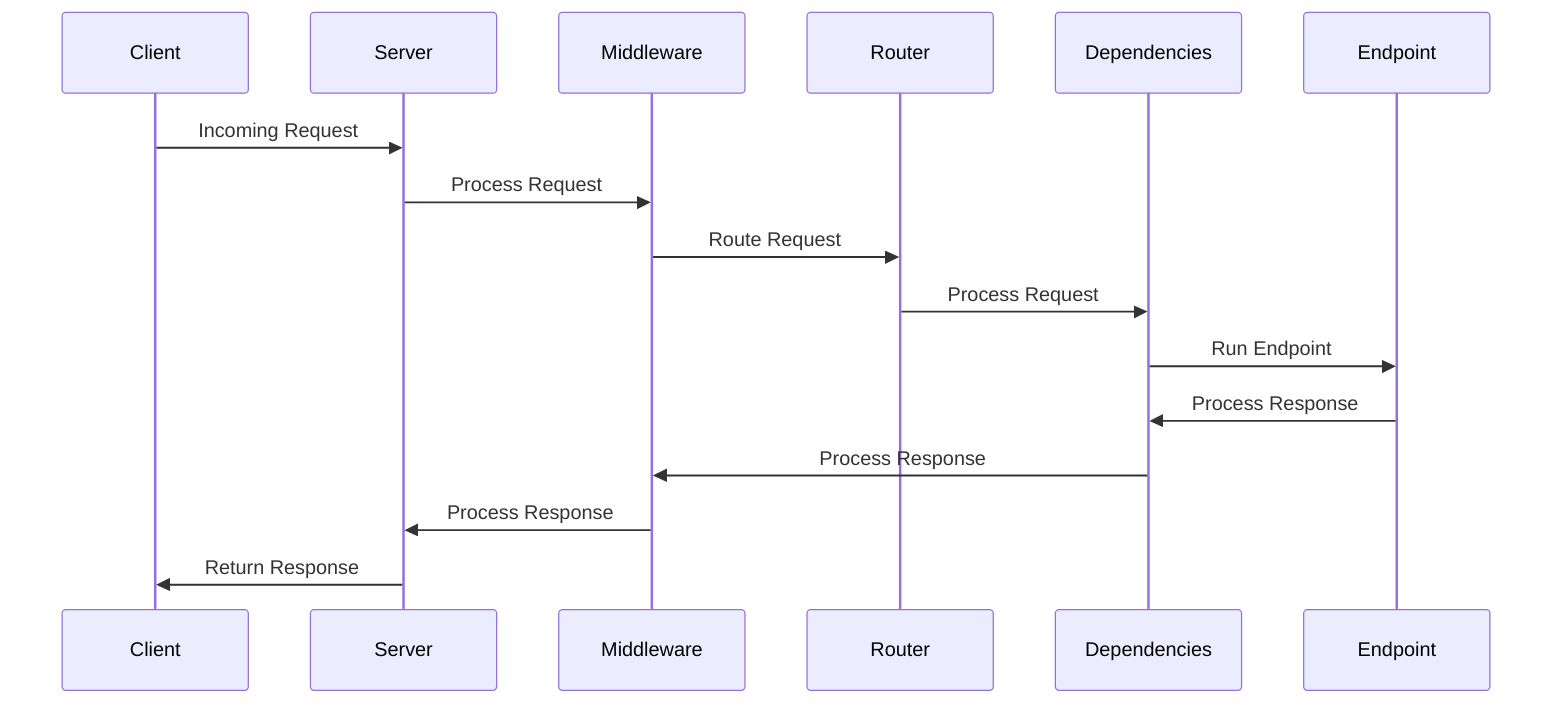 sequenceDiagram
    participant Client
    participant Server
    participant Middleware
    participant Router
    participant Dependencies
    participant Endpoint
    Client->>Server: Incoming Request
    Server->>Middleware: Process Request
    Middleware->>Router: Route Request
    Router->>Dependencies: Process Request
    Dependencies->>Endpoint: Run Endpoint
    Endpoint->>Dependencies: Process Response
    Dependencies->>Middleware: Process Response
    Middleware->>Server: Process Response
    Server->>Client: Return Response